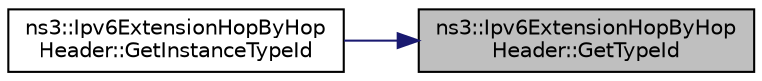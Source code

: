 digraph "ns3::Ipv6ExtensionHopByHopHeader::GetTypeId"
{
 // LATEX_PDF_SIZE
  edge [fontname="Helvetica",fontsize="10",labelfontname="Helvetica",labelfontsize="10"];
  node [fontname="Helvetica",fontsize="10",shape=record];
  rankdir="RL";
  Node1 [label="ns3::Ipv6ExtensionHopByHop\lHeader::GetTypeId",height=0.2,width=0.4,color="black", fillcolor="grey75", style="filled", fontcolor="black",tooltip="Get the type identificator."];
  Node1 -> Node2 [dir="back",color="midnightblue",fontsize="10",style="solid",fontname="Helvetica"];
  Node2 [label="ns3::Ipv6ExtensionHopByHop\lHeader::GetInstanceTypeId",height=0.2,width=0.4,color="black", fillcolor="white", style="filled",URL="$classns3_1_1_ipv6_extension_hop_by_hop_header.html#af3bd49346304ef0f93eca06660350002",tooltip="Get the instance type ID."];
}
